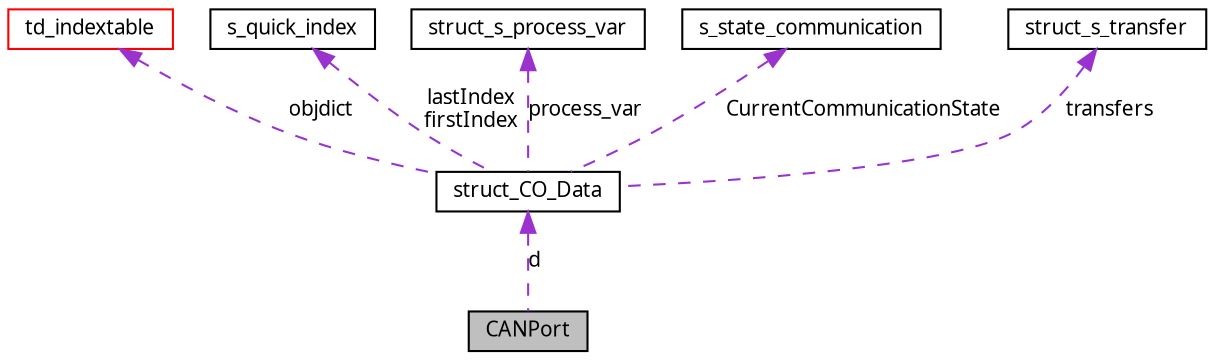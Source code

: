 digraph G
{
  edge [fontname="FreeSans.ttf",fontsize=10,labelfontname="FreeSans.ttf",labelfontsize=10];
  node [fontname="FreeSans.ttf",fontsize=10,shape=record];
  Node1 [label="CANPort",height=0.2,width=0.4,color="black", fillcolor="grey75", style="filled" fontcolor="black"];
  Node2 -> Node1 [dir=back,color="darkorchid3",fontsize=10,style="dashed",label="d",fontname="FreeSans.ttf"];
  Node2 [label="struct_CO_Data",height=0.2,width=0.4,color="black", fillcolor="white", style="filled",URL="$structstruct__CO__Data.html"];
  Node3 -> Node2 [dir=back,color="darkorchid3",fontsize=10,style="dashed",label="objdict",fontname="FreeSans.ttf"];
  Node3 [label="td_indextable",height=0.2,width=0.4,color="red", fillcolor="white", style="filled",URL="$structtd__indextable.html"];
  Node4 -> Node2 [dir=back,color="darkorchid3",fontsize=10,style="dashed",label="lastIndex\nfirstIndex",fontname="FreeSans.ttf"];
  Node4 [label="s_quick_index",height=0.2,width=0.4,color="black", fillcolor="white", style="filled",URL="$structs__quick__index.html"];
  Node5 -> Node2 [dir=back,color="darkorchid3",fontsize=10,style="dashed",label="process_var",fontname="FreeSans.ttf"];
  Node5 [label="struct_s_process_var",height=0.2,width=0.4,color="black", fillcolor="white", style="filled",URL="$structstruct__s__process__var.html"];
  Node6 -> Node2 [dir=back,color="darkorchid3",fontsize=10,style="dashed",label="CurrentCommunicationState",fontname="FreeSans.ttf"];
  Node6 [label="s_state_communication",height=0.2,width=0.4,color="black", fillcolor="white", style="filled",URL="$structs__state__communication.html"];
  Node7 -> Node2 [dir=back,color="darkorchid3",fontsize=10,style="dashed",label="transfers",fontname="FreeSans.ttf"];
  Node7 [label="struct_s_transfer",height=0.2,width=0.4,color="black", fillcolor="white", style="filled",URL="$structstruct__s__transfer.html"];
}
